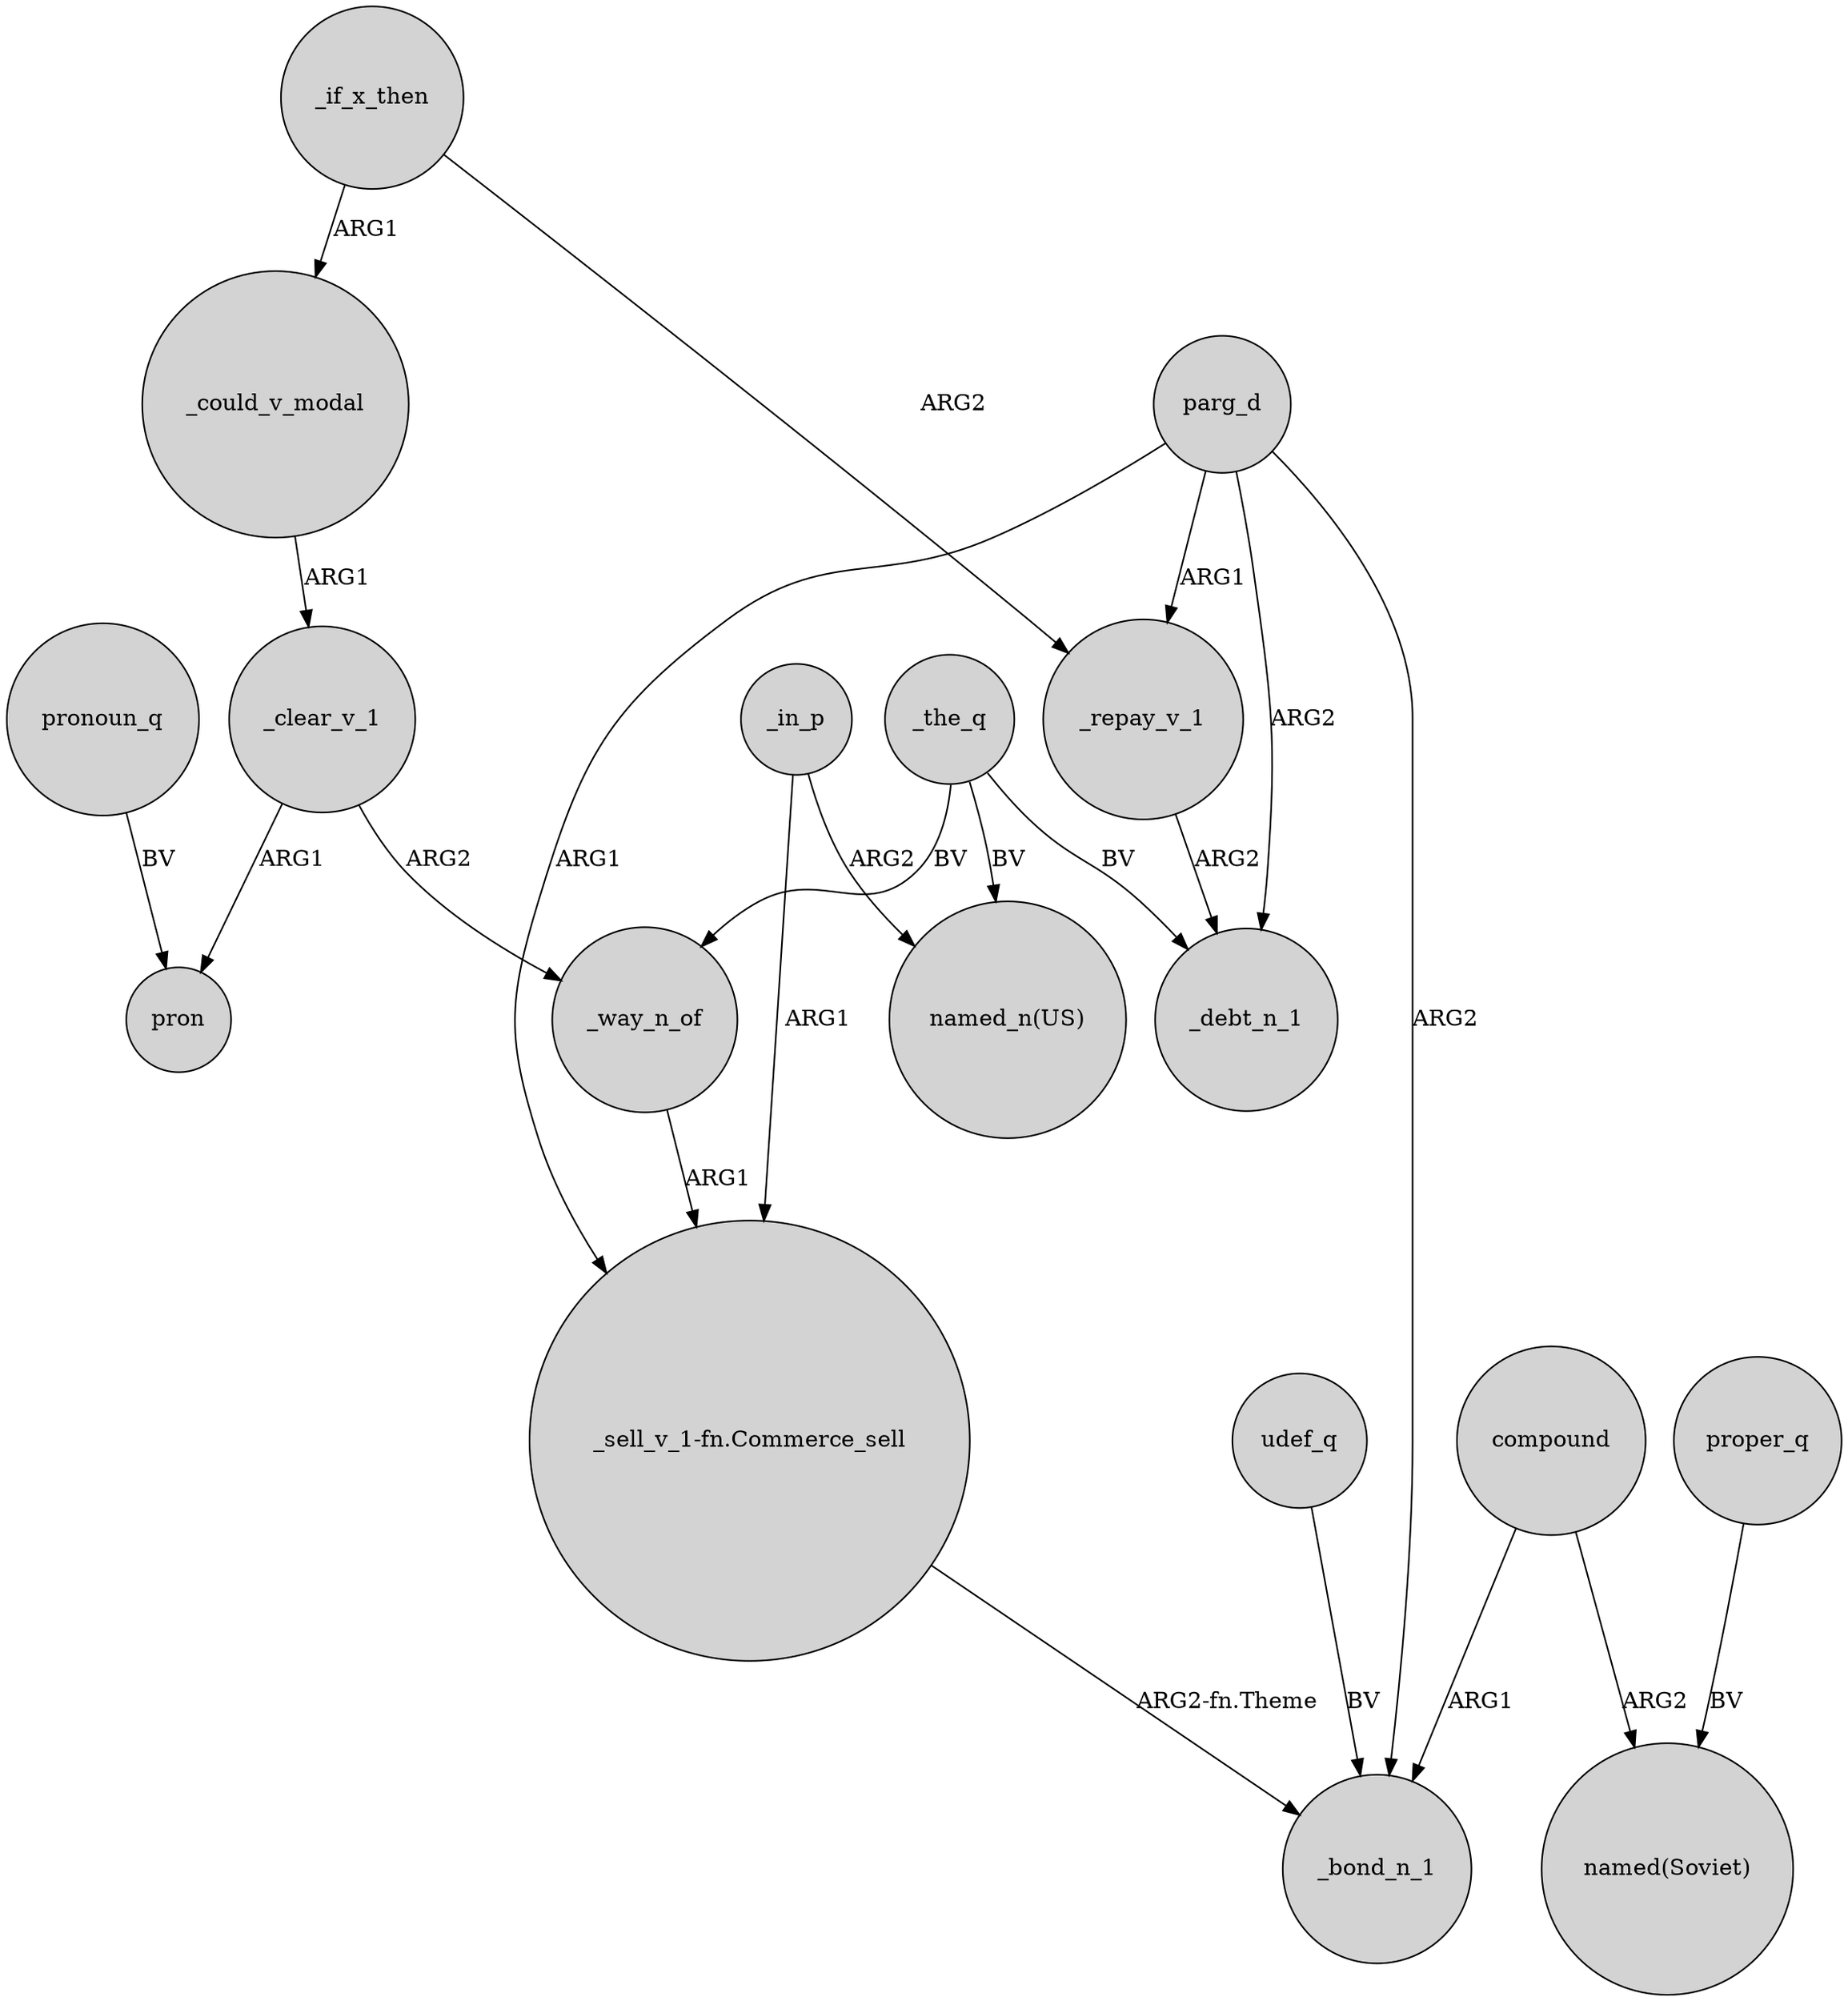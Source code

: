 digraph {
	node [shape=circle style=filled]
	_could_v_modal -> _clear_v_1 [label=ARG1]
	parg_d -> _bond_n_1 [label=ARG2]
	_clear_v_1 -> pron [label=ARG1]
	compound -> _bond_n_1 [label=ARG1]
	_the_q -> _way_n_of [label=BV]
	_repay_v_1 -> _debt_n_1 [label=ARG2]
	"_sell_v_1-fn.Commerce_sell" -> _bond_n_1 [label="ARG2-fn.Theme"]
	parg_d -> "_sell_v_1-fn.Commerce_sell" [label=ARG1]
	_if_x_then -> _could_v_modal [label=ARG1]
	_in_p -> "named_n(US)" [label=ARG2]
	proper_q -> "named(Soviet)" [label=BV]
	_the_q -> "named_n(US)" [label=BV]
	pronoun_q -> pron [label=BV]
	_way_n_of -> "_sell_v_1-fn.Commerce_sell" [label=ARG1]
	udef_q -> _bond_n_1 [label=BV]
	parg_d -> _debt_n_1 [label=ARG2]
	_in_p -> "_sell_v_1-fn.Commerce_sell" [label=ARG1]
	_if_x_then -> _repay_v_1 [label=ARG2]
	compound -> "named(Soviet)" [label=ARG2]
	_clear_v_1 -> _way_n_of [label=ARG2]
	parg_d -> _repay_v_1 [label=ARG1]
	_the_q -> _debt_n_1 [label=BV]
}
